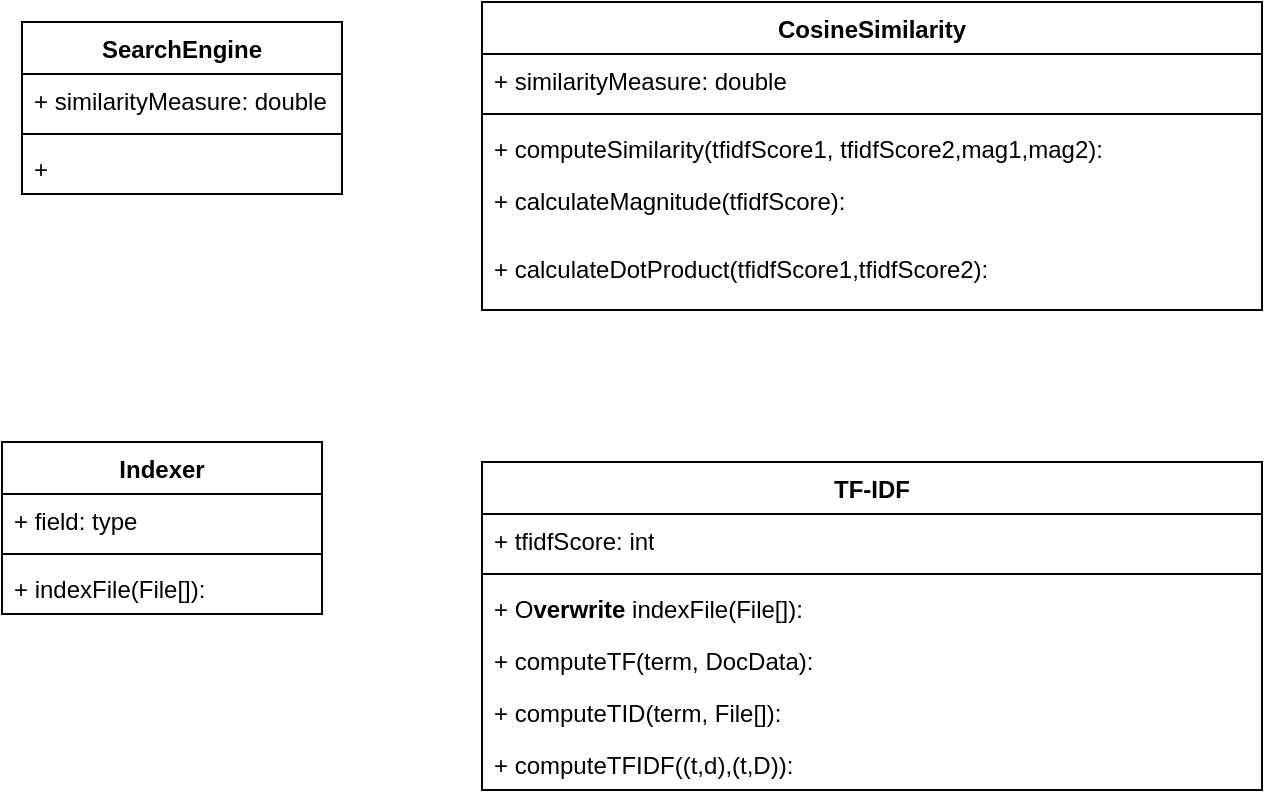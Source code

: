 <mxfile version="24.7.14">
  <diagram name="Page-1" id="mAdRj4mn3zGhJqTm7EjY">
    <mxGraphModel dx="1035" dy="501" grid="1" gridSize="10" guides="1" tooltips="1" connect="1" arrows="1" fold="1" page="1" pageScale="1" pageWidth="850" pageHeight="1100" math="0" shadow="0">
      <root>
        <mxCell id="0" />
        <mxCell id="1" parent="0" />
        <mxCell id="4HWRuiz-tv-VHscbQjE5-1" value="SearchEngine" style="swimlane;fontStyle=1;align=center;verticalAlign=top;childLayout=stackLayout;horizontal=1;startSize=26;horizontalStack=0;resizeParent=1;resizeParentMax=0;resizeLast=0;collapsible=1;marginBottom=0;whiteSpace=wrap;html=1;" vertex="1" parent="1">
          <mxGeometry x="70" y="90" width="160" height="86" as="geometry" />
        </mxCell>
        <mxCell id="4HWRuiz-tv-VHscbQjE5-2" value="+ similarityMeasure: double" style="text;strokeColor=none;fillColor=none;align=left;verticalAlign=top;spacingLeft=4;spacingRight=4;overflow=hidden;rotatable=0;points=[[0,0.5],[1,0.5]];portConstraint=eastwest;whiteSpace=wrap;html=1;" vertex="1" parent="4HWRuiz-tv-VHscbQjE5-1">
          <mxGeometry y="26" width="160" height="26" as="geometry" />
        </mxCell>
        <mxCell id="4HWRuiz-tv-VHscbQjE5-3" value="" style="line;strokeWidth=1;fillColor=none;align=left;verticalAlign=middle;spacingTop=-1;spacingLeft=3;spacingRight=3;rotatable=0;labelPosition=right;points=[];portConstraint=eastwest;strokeColor=inherit;" vertex="1" parent="4HWRuiz-tv-VHscbQjE5-1">
          <mxGeometry y="52" width="160" height="8" as="geometry" />
        </mxCell>
        <mxCell id="4HWRuiz-tv-VHscbQjE5-4" value="+" style="text;strokeColor=none;fillColor=none;align=left;verticalAlign=top;spacingLeft=4;spacingRight=4;overflow=hidden;rotatable=0;points=[[0,0.5],[1,0.5]];portConstraint=eastwest;whiteSpace=wrap;html=1;" vertex="1" parent="4HWRuiz-tv-VHscbQjE5-1">
          <mxGeometry y="60" width="160" height="26" as="geometry" />
        </mxCell>
        <mxCell id="4HWRuiz-tv-VHscbQjE5-5" value="CosineSimilarity" style="swimlane;fontStyle=1;align=center;verticalAlign=top;childLayout=stackLayout;horizontal=1;startSize=26;horizontalStack=0;resizeParent=1;resizeParentMax=0;resizeLast=0;collapsible=1;marginBottom=0;whiteSpace=wrap;html=1;" vertex="1" parent="1">
          <mxGeometry x="300" y="80" width="390" height="154" as="geometry" />
        </mxCell>
        <mxCell id="4HWRuiz-tv-VHscbQjE5-6" value="+ similarityMeasure: double" style="text;strokeColor=none;fillColor=none;align=left;verticalAlign=top;spacingLeft=4;spacingRight=4;overflow=hidden;rotatable=0;points=[[0,0.5],[1,0.5]];portConstraint=eastwest;whiteSpace=wrap;html=1;" vertex="1" parent="4HWRuiz-tv-VHscbQjE5-5">
          <mxGeometry y="26" width="390" height="26" as="geometry" />
        </mxCell>
        <mxCell id="4HWRuiz-tv-VHscbQjE5-7" value="" style="line;strokeWidth=1;fillColor=none;align=left;verticalAlign=middle;spacingTop=-1;spacingLeft=3;spacingRight=3;rotatable=0;labelPosition=right;points=[];portConstraint=eastwest;strokeColor=inherit;" vertex="1" parent="4HWRuiz-tv-VHscbQjE5-5">
          <mxGeometry y="52" width="390" height="8" as="geometry" />
        </mxCell>
        <mxCell id="4HWRuiz-tv-VHscbQjE5-8" value="+ computeSimilarity(tfidfScore1, tfidfScore2,mag1,mag2):&amp;nbsp;" style="text;strokeColor=none;fillColor=none;align=left;verticalAlign=top;spacingLeft=4;spacingRight=4;overflow=hidden;rotatable=0;points=[[0,0.5],[1,0.5]];portConstraint=eastwest;whiteSpace=wrap;html=1;" vertex="1" parent="4HWRuiz-tv-VHscbQjE5-5">
          <mxGeometry y="60" width="390" height="26" as="geometry" />
        </mxCell>
        <mxCell id="4HWRuiz-tv-VHscbQjE5-10" value="+ c&lt;span style=&quot;background-color: initial;&quot;&gt;alculateMagnitude(tfidfScore):&amp;nbsp;&lt;/span&gt;" style="text;strokeColor=none;fillColor=none;align=left;verticalAlign=top;spacingLeft=4;spacingRight=4;overflow=hidden;rotatable=0;points=[[0,0.5],[1,0.5]];portConstraint=eastwest;whiteSpace=wrap;html=1;" vertex="1" parent="4HWRuiz-tv-VHscbQjE5-5">
          <mxGeometry y="86" width="390" height="34" as="geometry" />
        </mxCell>
        <mxCell id="4HWRuiz-tv-VHscbQjE5-15" value="+ c&lt;span style=&quot;background-color: initial;&quot;&gt;alculateDotProduct(tfidfScore1,tfidfScore2):&amp;nbsp;&lt;/span&gt;" style="text;strokeColor=none;fillColor=none;align=left;verticalAlign=top;spacingLeft=4;spacingRight=4;overflow=hidden;rotatable=0;points=[[0,0.5],[1,0.5]];portConstraint=eastwest;whiteSpace=wrap;html=1;" vertex="1" parent="4HWRuiz-tv-VHscbQjE5-5">
          <mxGeometry y="120" width="390" height="34" as="geometry" />
        </mxCell>
        <mxCell id="4HWRuiz-tv-VHscbQjE5-11" value="Indexer" style="swimlane;fontStyle=1;align=center;verticalAlign=top;childLayout=stackLayout;horizontal=1;startSize=26;horizontalStack=0;resizeParent=1;resizeParentMax=0;resizeLast=0;collapsible=1;marginBottom=0;whiteSpace=wrap;html=1;" vertex="1" parent="1">
          <mxGeometry x="60" y="300" width="160" height="86" as="geometry" />
        </mxCell>
        <mxCell id="4HWRuiz-tv-VHscbQjE5-12" value="+ field: type" style="text;strokeColor=none;fillColor=none;align=left;verticalAlign=top;spacingLeft=4;spacingRight=4;overflow=hidden;rotatable=0;points=[[0,0.5],[1,0.5]];portConstraint=eastwest;whiteSpace=wrap;html=1;" vertex="1" parent="4HWRuiz-tv-VHscbQjE5-11">
          <mxGeometry y="26" width="160" height="26" as="geometry" />
        </mxCell>
        <mxCell id="4HWRuiz-tv-VHscbQjE5-13" value="" style="line;strokeWidth=1;fillColor=none;align=left;verticalAlign=middle;spacingTop=-1;spacingLeft=3;spacingRight=3;rotatable=0;labelPosition=right;points=[];portConstraint=eastwest;strokeColor=inherit;" vertex="1" parent="4HWRuiz-tv-VHscbQjE5-11">
          <mxGeometry y="52" width="160" height="8" as="geometry" />
        </mxCell>
        <mxCell id="4HWRuiz-tv-VHscbQjE5-14" value="+ indexFile(File[]):&amp;nbsp;" style="text;strokeColor=none;fillColor=none;align=left;verticalAlign=top;spacingLeft=4;spacingRight=4;overflow=hidden;rotatable=0;points=[[0,0.5],[1,0.5]];portConstraint=eastwest;whiteSpace=wrap;html=1;" vertex="1" parent="4HWRuiz-tv-VHscbQjE5-11">
          <mxGeometry y="60" width="160" height="26" as="geometry" />
        </mxCell>
        <mxCell id="4HWRuiz-tv-VHscbQjE5-16" value="TF-IDF" style="swimlane;fontStyle=1;align=center;verticalAlign=top;childLayout=stackLayout;horizontal=1;startSize=26;horizontalStack=0;resizeParent=1;resizeParentMax=0;resizeLast=0;collapsible=1;marginBottom=0;whiteSpace=wrap;html=1;" vertex="1" parent="1">
          <mxGeometry x="300" y="310" width="390" height="164" as="geometry" />
        </mxCell>
        <mxCell id="4HWRuiz-tv-VHscbQjE5-17" value="+ tfidfScore: int" style="text;strokeColor=none;fillColor=none;align=left;verticalAlign=top;spacingLeft=4;spacingRight=4;overflow=hidden;rotatable=0;points=[[0,0.5],[1,0.5]];portConstraint=eastwest;whiteSpace=wrap;html=1;" vertex="1" parent="4HWRuiz-tv-VHscbQjE5-16">
          <mxGeometry y="26" width="390" height="26" as="geometry" />
        </mxCell>
        <mxCell id="4HWRuiz-tv-VHscbQjE5-18" value="" style="line;strokeWidth=1;fillColor=none;align=left;verticalAlign=middle;spacingTop=-1;spacingLeft=3;spacingRight=3;rotatable=0;labelPosition=right;points=[];portConstraint=eastwest;strokeColor=inherit;" vertex="1" parent="4HWRuiz-tv-VHscbQjE5-16">
          <mxGeometry y="52" width="390" height="8" as="geometry" />
        </mxCell>
        <mxCell id="4HWRuiz-tv-VHscbQjE5-19" value="+ O&lt;b&gt;verwrite&amp;nbsp;&lt;/b&gt;indexFile(File[]):&amp;nbsp;" style="text;strokeColor=none;fillColor=none;align=left;verticalAlign=top;spacingLeft=4;spacingRight=4;overflow=hidden;rotatable=0;points=[[0,0.5],[1,0.5]];portConstraint=eastwest;whiteSpace=wrap;html=1;" vertex="1" parent="4HWRuiz-tv-VHscbQjE5-16">
          <mxGeometry y="60" width="390" height="26" as="geometry" />
        </mxCell>
        <mxCell id="4HWRuiz-tv-VHscbQjE5-21" value="+ computeTF(term, DocData):&amp;nbsp;" style="text;strokeColor=none;fillColor=none;align=left;verticalAlign=top;spacingLeft=4;spacingRight=4;overflow=hidden;rotatable=0;points=[[0,0.5],[1,0.5]];portConstraint=eastwest;whiteSpace=wrap;html=1;" vertex="1" parent="4HWRuiz-tv-VHscbQjE5-16">
          <mxGeometry y="86" width="390" height="26" as="geometry" />
        </mxCell>
        <mxCell id="4HWRuiz-tv-VHscbQjE5-22" value="+ computeTID(term, File[]):&amp;nbsp;" style="text;strokeColor=none;fillColor=none;align=left;verticalAlign=top;spacingLeft=4;spacingRight=4;overflow=hidden;rotatable=0;points=[[0,0.5],[1,0.5]];portConstraint=eastwest;whiteSpace=wrap;html=1;" vertex="1" parent="4HWRuiz-tv-VHscbQjE5-16">
          <mxGeometry y="112" width="390" height="26" as="geometry" />
        </mxCell>
        <mxCell id="4HWRuiz-tv-VHscbQjE5-23" value="+ computeTFIDF((t,d),(t,D)):&amp;nbsp;" style="text;strokeColor=none;fillColor=none;align=left;verticalAlign=top;spacingLeft=4;spacingRight=4;overflow=hidden;rotatable=0;points=[[0,0.5],[1,0.5]];portConstraint=eastwest;whiteSpace=wrap;html=1;" vertex="1" parent="4HWRuiz-tv-VHscbQjE5-16">
          <mxGeometry y="138" width="390" height="26" as="geometry" />
        </mxCell>
      </root>
    </mxGraphModel>
  </diagram>
</mxfile>
